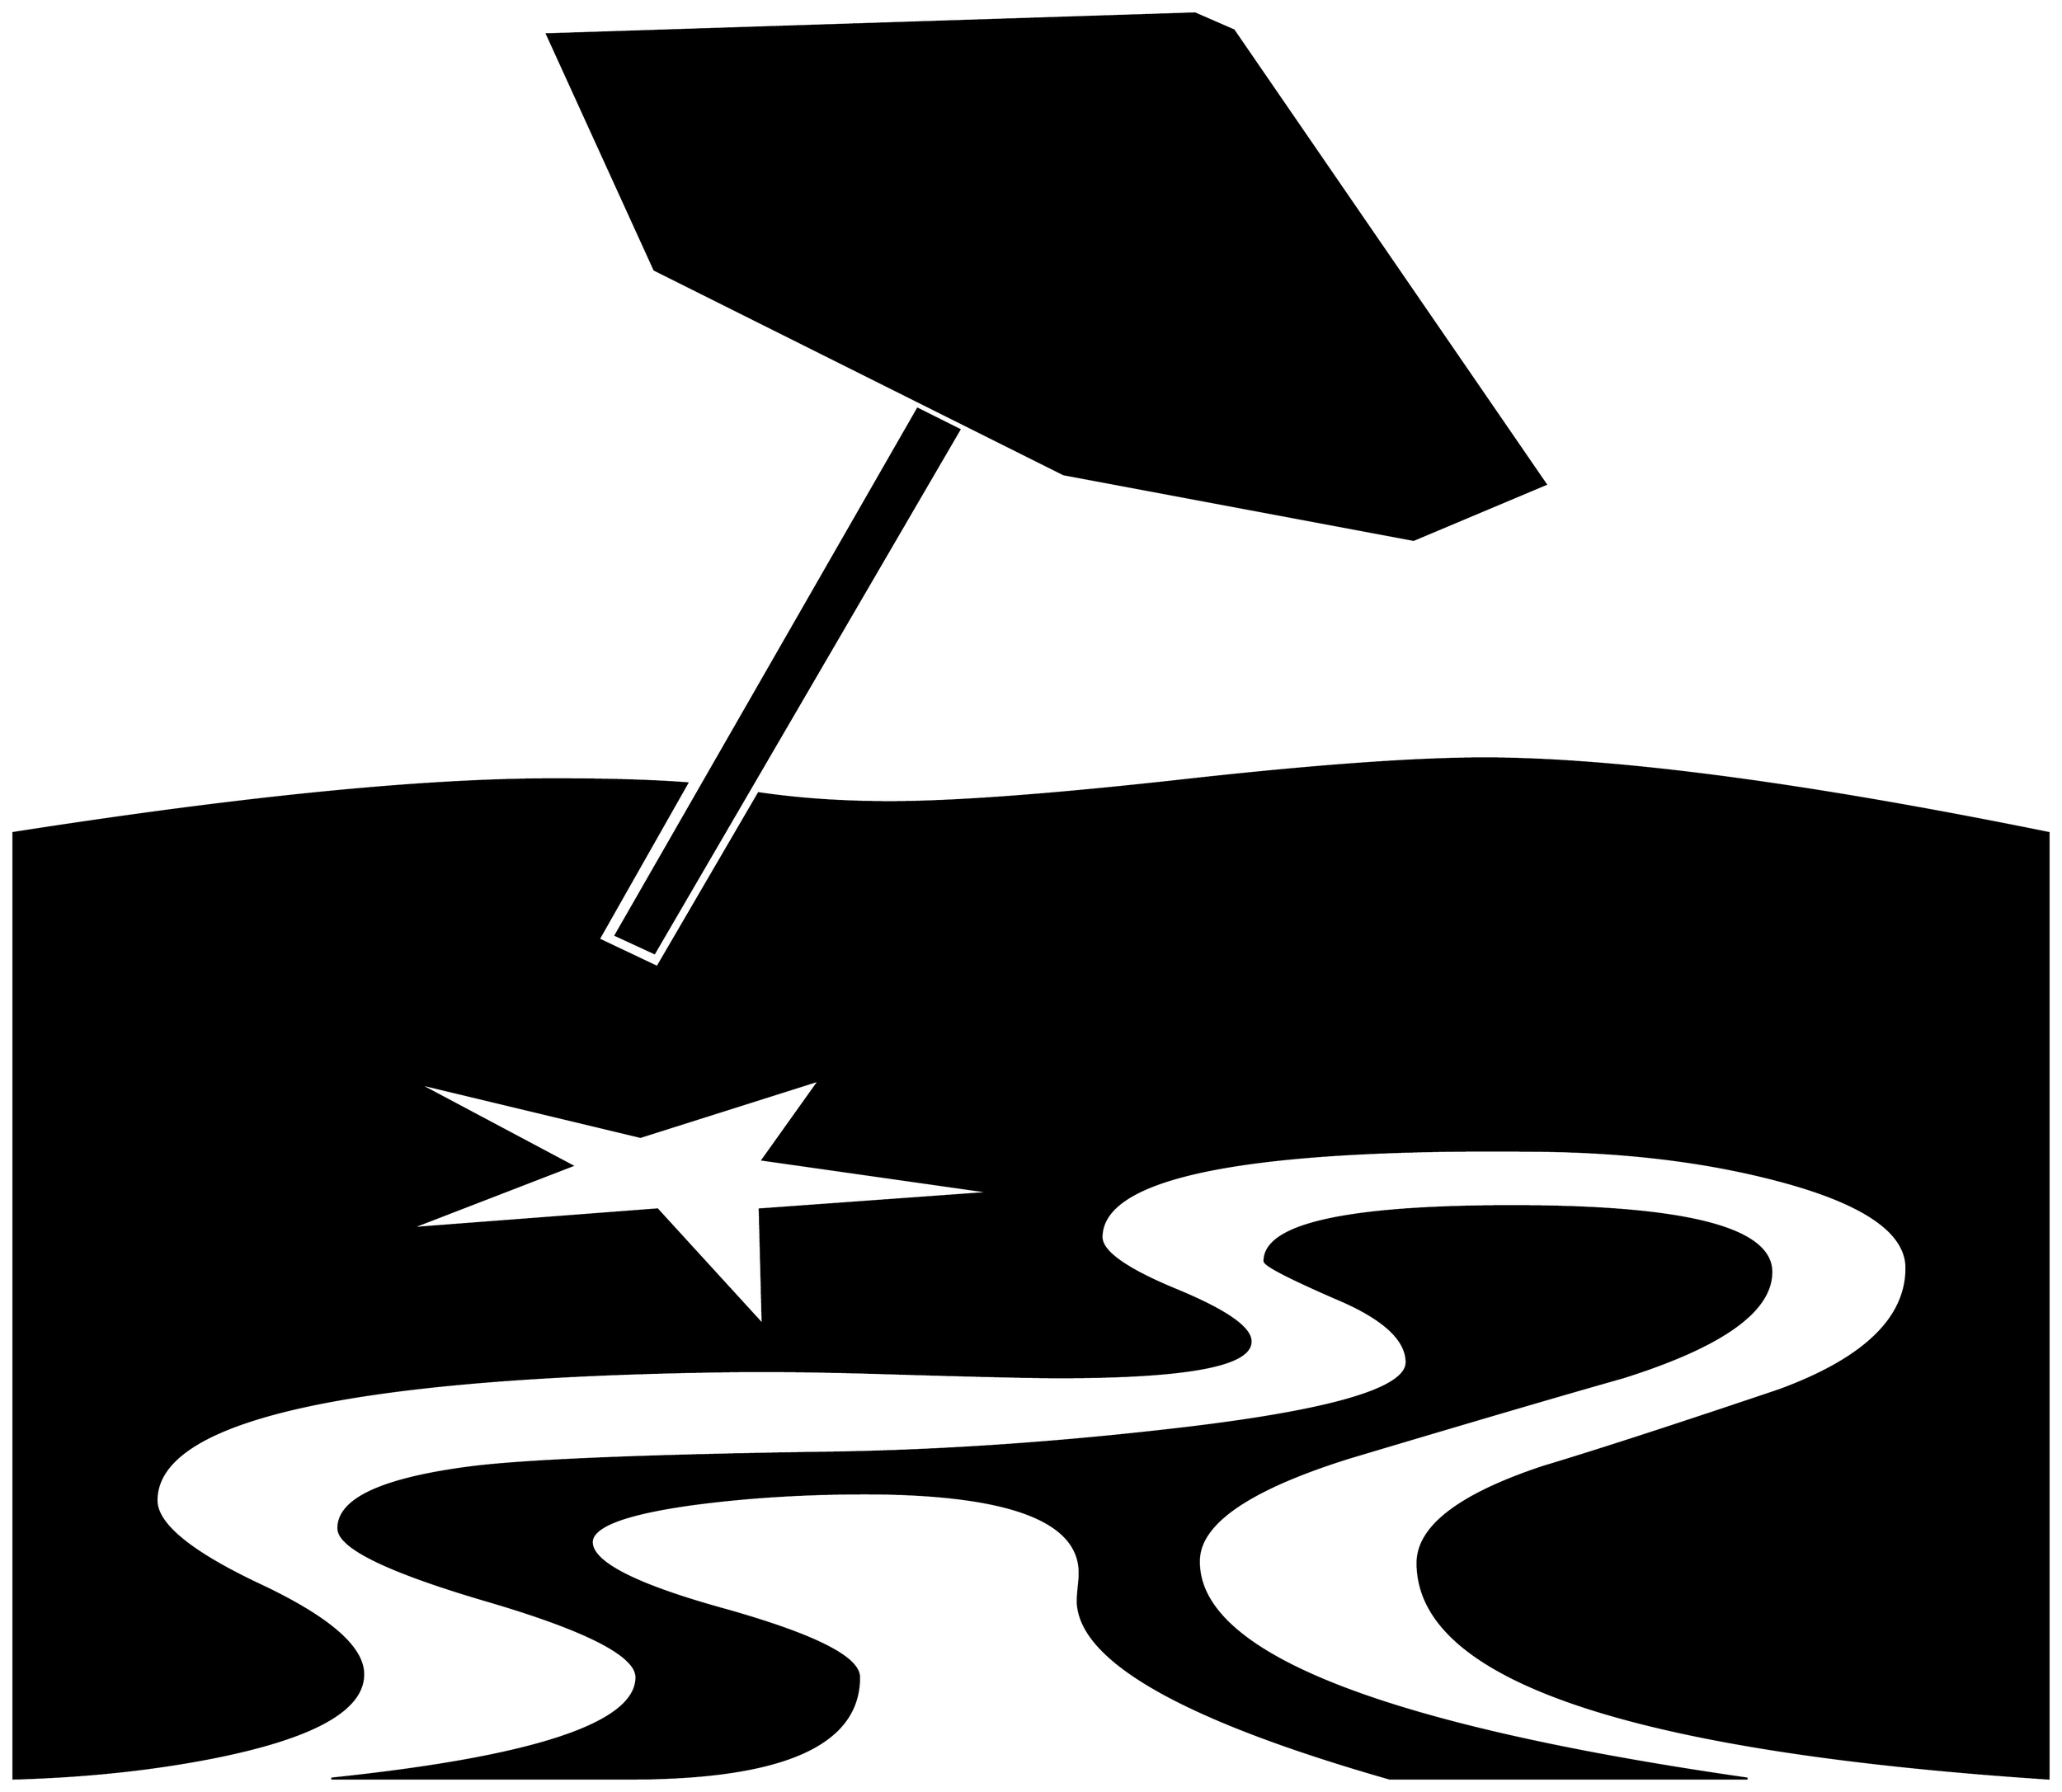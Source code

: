 


\begin{tikzpicture}[y=0.80pt, x=0.80pt, yscale=-1.0, xscale=1.0, inner sep=0pt, outer sep=0pt]
\begin{scope}[shift={(100.0,1570.0)},nonzero rule]
  \path[draw=.,fill=.,line width=1.600pt] (1542.0,-861.0) --
    (1409.0,-805.0) -- (1057.0,-871.0) -- (645.0,-1077.0) --
    (537.0,-1314.0) -- (1189.0,-1335.0) -- (1228.0,-1318.0) --
    (1542.0,-861.0) -- cycle(952.0,-916.0) -- (645.0,-389.0) --
    (606.0,-407.0) -- (910.0,-937.0) -- (952.0,-916.0) --
    cycle(2048.0,442.0) .. controls (1624.667,414.0) and
    (1413.0,341.667) .. (1413.0,225.0) .. controls (1413.0,188.333)
    and (1455.333,156.0) .. (1540.0,128.0) .. controls
    (1593.333,112.0) and (1672.333,86.333) .. (1777.0,51.0) ..
    controls (1862.333,19.667) and (1905.0,-21.333) .. (1905.0,-72.0)
    .. controls (1905.0,-108.0) and (1862.333,-137.333) ..
    (1777.0,-160.0) .. controls (1704.333,-179.333) and
    (1622.667,-189.333) .. (1532.0,-190.0) .. controls
    (1240.667,-193.333) and (1095.0,-164.333) .. (1095.0,-103.0) ..
    controls (1095.0,-88.333) and (1120.0,-70.667) .. (1170.0,-50.0)
    .. controls (1220.0,-29.333) and (1245.0,-12.0) ..
    (1245.0,2.0) .. controls (1245.0,26.0) and (1180.667,38.0) ..
    (1052.0,38.0) .. controls (1026.667,38.0) and (969.333,36.667) ..
    (880.0,34.0) .. controls (814.667,32.0) and (760.667,31.333) ..
    (718.0,32.0) .. controls (335.333,37.333) and (144.0,80.667) ..
    (144.0,162.0) .. controls (144.0,186.0) and (178.667,214.333) ..
    (248.0,247.0) .. controls (317.333,279.667) and (352.0,309.667) ..
    (352.0,337.0) .. controls (352.0,373.0) and (301.333,401.0) ..
    (200.0,421.0) .. controls (138.667,433.0) and (72.0,440.0) ..
    (0.0,442.0) -- (0.0,-510.0) .. controls (230.667,-546.0) and
    (412.0,-564.0) .. (544.0,-564.0) .. controls (598.667,-564.0)
    and (643.333,-562.667) .. (678.0,-560.0) -- (589.0,-403.0) --
    (648.0,-375.0) -- (750.0,-550.0) .. controls (790.667,-544.0)
    and (834.667,-541.0) .. (882.0,-541.0) .. controls
    (948.0,-541.0) and (1049.333,-548.667) .. (1186.0,-564.0) ..
    controls (1319.333,-578.667) and (1420.667,-585.667) ..
    (1490.0,-585.0) .. controls (1622.0,-583.667) and
    (1808.0,-558.667) .. (2048.0,-510.0) -- (2048.0,442.0) --
    cycle(1769.0,-68.0) .. controls (1769.0,-28.667) and
    (1719.333,6.667) .. (1620.0,38.0) .. controls (1558.667,55.333) and
    (1466.667,82.333) .. (1344.0,119.0) .. controls (1244.0,150.333)
    and (1193.667,184.667) .. (1193.0,222.0) .. controls
    (1190.333,315.333) and (1374.333,388.667) .. (1745.0,442.0) --
    (1385.0,442.0) .. controls (1177.667,382.667) and (1073.0,323.333)
    .. (1071.0,264.0) .. controls (1071.0,260.667) and
    (1071.333,255.667) .. (1072.0,249.0) .. controls (1072.667,243.0)
    and (1073.0,238.333) .. (1073.0,235.0) .. controls
    (1073.0,183.667) and (1006.0,157.0) .. (872.0,155.0) ..
    controls (804.667,154.333) and (741.333,158.0) .. (682.0,166.0) ..
    controls (615.333,175.333) and (582.0,188.0) .. (582.0,204.0) ..
    controls (582.0,224.667) and (626.667,247.333) .. (716.0,272.0) ..
    controls (806.0,297.333) and (851.0,320.0) .. (851.0,340.0) ..
    controls (851.0,408.0) and (774.0,442.0) .. (620.0,442.0) --
    (320.0,442.0) .. controls (524.667,420.667) and (627.0,386.667) ..
    (627.0,340.0) .. controls (627.0,318.0) and (577.0,292.333) ..
    (477.0,263.0) .. controls (377.0,233.667) and (327.0,209.333) ..
    (327.0,190.0) .. controls (327.0,160.0) and (373.0,139.333) ..
    (465.0,128.0) .. controls (522.333,121.333) and (637.667,116.667) ..
    (811.0,114.0) .. controls (923.0,112.667) and (1040.333,105.0)
    .. (1163.0,91.0) .. controls (1322.333,73.0) and (1402.0,50.333)
    .. (1402.0,23.0) .. controls (1402.0,-0.333) and
    (1378.0,-22.0) .. (1330.0,-42.0) .. controls (1282.667,-62.667)
    and (1259.0,-75.0) .. (1259.0,-79.0) .. controls
    (1259.0,-118.333) and (1353.333,-136.667) .. (1542.0,-134.0) ..
    controls (1693.333,-131.333) and (1769.0,-109.333) ..
    (1769.0,-68.0) -- cycle(986.0,-148.0) -- (754.0,-181.0) --
    (811.0,-261.0) -- (631.0,-204.0) -- (406.0,-258.0) --
    (562.0,-175.0) -- (399.0,-112.0) -- (648.0,-131.0) --
    (754.0,-15.0) -- (751.0,-131.0) -- (986.0,-148.0) -- cycle;
\end{scope}

\end{tikzpicture}

